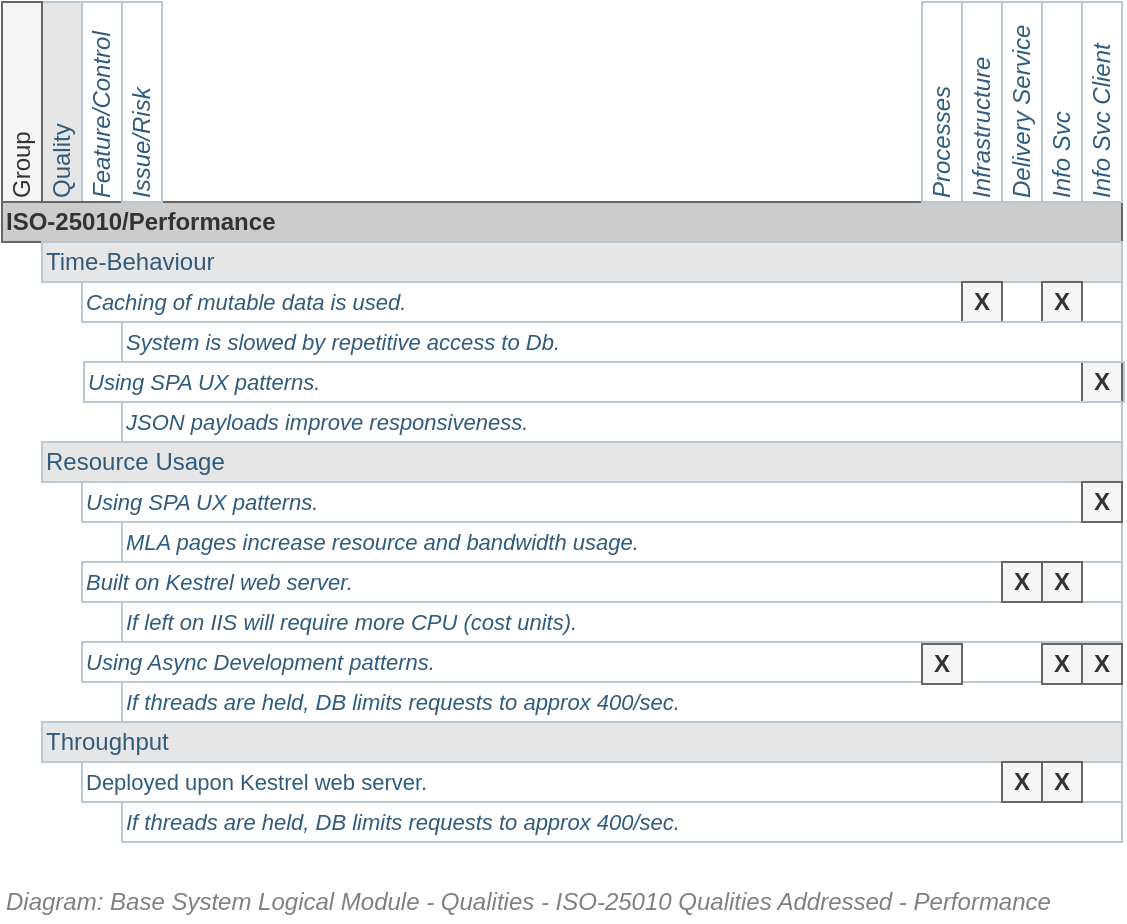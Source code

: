 <mxfile compressed="false" version="17.5.0" type="google">
  <diagram name="Qualities/Addressed/Performance" id="T1eC-jE7gISCEI7qkxzW">
    <mxGraphModel grid="1" page="1" gridSize="10" guides="1" tooltips="1" connect="1" arrows="1" fold="1" pageScale="1" pageWidth="827" pageHeight="1169" math="0" shadow="0">
      <root>
        <mxCell id="1I5frH841V0Z4SZeIjgv-0" />
        <mxCell id="1I5frH841V0Z4SZeIjgv-9" value="Diagram" parent="1I5frH841V0Z4SZeIjgv-0" />
        <UserObject label="Using SPA UX patterns." id="3i3NR0ILQ0gcKOtuh5dM-5">
          <mxCell style="strokeColor=#bac8d3;html=1;fontColor=#2f5b7c;fontSize=11;align=left;fontStyle=2" vertex="1" parent="1I5frH841V0Z4SZeIjgv-9">
            <mxGeometry x="161" y="360" width="520" height="20" as="geometry" />
          </mxCell>
        </UserObject>
        <UserObject label="Quality" id="1I5frH841V0Z4SZeIjgv-16">
          <mxCell style="strokeColor=#bac8d3;html=1;fontColor=#2f5b7c;fontSize=12;align=left;horizontal=0;fillColor=#E6E6E6;" vertex="1" parent="1I5frH841V0Z4SZeIjgv-9">
            <mxGeometry x="140" y="180" width="20" height="100" as="geometry" />
          </mxCell>
        </UserObject>
        <UserObject label="Feature/Control" id="1I5frH841V0Z4SZeIjgv-17">
          <mxCell style="strokeColor=#bac8d3;html=1;fontColor=#2f5b7c;fontSize=12;align=left;horizontal=0;fontStyle=2" vertex="1" parent="1I5frH841V0Z4SZeIjgv-9">
            <mxGeometry x="160" y="180" width="20" height="100" as="geometry" />
          </mxCell>
        </UserObject>
        <UserObject label="ISO-25010/Performance" id="1I5frH841V0Z4SZeIjgv-24">
          <mxCell style="strokeColor=#666666;html=1;fontColor=#333333;fontSize=12;align=left;fontStyle=1;fillColor=#CCCCCC;" vertex="1" parent="1I5frH841V0Z4SZeIjgv-9">
            <mxGeometry x="120" y="280" width="560" height="20" as="geometry" />
          </mxCell>
        </UserObject>
        <UserObject label="Group" id="1I5frH841V0Z4SZeIjgv-25">
          <mxCell style="strokeColor=#666666;html=1;fontColor=#333333;fontSize=12;align=left;horizontal=0;fillColor=#f5f5f5;" vertex="1" parent="1I5frH841V0Z4SZeIjgv-9">
            <mxGeometry x="120" y="180" width="20" height="100" as="geometry" />
          </mxCell>
        </UserObject>
        <UserObject label="Issue/Risk" id="3i3NR0ILQ0gcKOtuh5dM-6">
          <mxCell style="strokeColor=#bac8d3;html=1;fontColor=#2f5b7c;fontSize=12;align=left;horizontal=0;fontStyle=2" vertex="1" parent="1I5frH841V0Z4SZeIjgv-9">
            <mxGeometry x="180" y="180" width="20" height="100" as="geometry" />
          </mxCell>
        </UserObject>
        <UserObject label="Infrastructure" id="723WRU80WhyjmxV2qoD5-0">
          <mxCell style="strokeColor=#bac8d3;html=1;fontColor=#2f5b7c;fontSize=12;align=left;horizontal=0;fontStyle=2" vertex="1" parent="1I5frH841V0Z4SZeIjgv-9">
            <mxGeometry x="600" y="180" width="20" height="100" as="geometry" />
          </mxCell>
        </UserObject>
        <UserObject label="Info Svc" id="723WRU80WhyjmxV2qoD5-1">
          <mxCell style="strokeColor=#bac8d3;html=1;fontColor=#2f5b7c;fontSize=12;align=left;horizontal=0;fontStyle=2" vertex="1" parent="1I5frH841V0Z4SZeIjgv-9">
            <mxGeometry x="640" y="180" width="20" height="100" as="geometry" />
          </mxCell>
        </UserObject>
        <UserObject label="Info Svc Client" id="723WRU80WhyjmxV2qoD5-2">
          <mxCell style="strokeColor=#bac8d3;html=1;fontColor=#2f5b7c;fontSize=12;align=left;horizontal=0;fontStyle=2" vertex="1" parent="1I5frH841V0Z4SZeIjgv-9">
            <mxGeometry x="660" y="180" width="20" height="100" as="geometry" />
          </mxCell>
        </UserObject>
        <UserObject label="Delivery Service" id="723WRU80WhyjmxV2qoD5-3">
          <mxCell style="strokeColor=#bac8d3;html=1;fontColor=#2f5b7c;fontSize=12;align=left;horizontal=0;fontStyle=2" vertex="1" parent="1I5frH841V0Z4SZeIjgv-9">
            <mxGeometry x="620" y="180" width="20" height="100" as="geometry" />
          </mxCell>
        </UserObject>
        <UserObject label="Processes" id="723WRU80WhyjmxV2qoD5-4">
          <mxCell style="strokeColor=#bac8d3;html=1;fontColor=#2f5b7c;fontSize=12;align=left;horizontal=0;fontStyle=2" vertex="1" parent="1I5frH841V0Z4SZeIjgv-9">
            <mxGeometry x="580" y="180" width="20" height="100" as="geometry" />
          </mxCell>
        </UserObject>
        <UserObject label="Time-Behaviour" id="1I5frH841V0Z4SZeIjgv-15">
          <mxCell style="strokeColor=#bac8d3;html=1;fontColor=#2f5b7c;fontSize=12;align=left;fillColor=#E6E6E6;" vertex="1" parent="1I5frH841V0Z4SZeIjgv-9">
            <mxGeometry x="140" y="300" width="540" height="20" as="geometry" />
          </mxCell>
        </UserObject>
        <UserObject label="Caching of mutable data is used." id="1I5frH841V0Z4SZeIjgv-18">
          <mxCell style="strokeColor=#bac8d3;html=1;fontColor=#2f5b7c;fontSize=11;align=left;fontStyle=2" vertex="1" parent="1I5frH841V0Z4SZeIjgv-9">
            <mxGeometry x="160" y="320" width="520" height="20" as="geometry" />
          </mxCell>
        </UserObject>
        <UserObject label="Using SPA UX patterns." id="1I5frH841V0Z4SZeIjgv-29">
          <mxCell style="strokeColor=#bac8d3;html=1;fontColor=#2f5b7c;fontSize=11;align=left;fontStyle=2" vertex="1" parent="1I5frH841V0Z4SZeIjgv-9">
            <mxGeometry x="160" y="420" width="520" height="20" as="geometry" />
          </mxCell>
        </UserObject>
        <UserObject label="Resource Usage" id="j0KbrLCN84zGIEM_3fmk-0">
          <mxCell style="strokeColor=#bac8d3;html=1;fontColor=#2f5b7c;fontSize=12;align=left;fillColor=#E6E6E6;" vertex="1" parent="1I5frH841V0Z4SZeIjgv-9">
            <mxGeometry x="140" y="400" width="540" height="20" as="geometry" />
          </mxCell>
        </UserObject>
        <mxCell id="723WRU80WhyjmxV2qoD5-6" value="&lt;b&gt;X&lt;/b&gt;" style="text;html=1;strokeColor=#666666;fillColor=#f5f5f5;align=center;verticalAlign=middle;whiteSpace=wrap;rounded=0;fontSize=12;fontColor=#333333;" vertex="1" parent="1I5frH841V0Z4SZeIjgv-9">
          <mxGeometry x="600" y="320" width="20" height="20" as="geometry" />
        </mxCell>
        <mxCell id="723WRU80WhyjmxV2qoD5-8" value="&lt;b&gt;X&lt;/b&gt;" style="text;html=1;strokeColor=#666666;fillColor=#f5f5f5;align=center;verticalAlign=middle;whiteSpace=wrap;rounded=0;fontSize=12;fontColor=#333333;" vertex="1" parent="1I5frH841V0Z4SZeIjgv-9">
          <mxGeometry x="650" y="340" width="20" height="20" as="geometry" />
        </mxCell>
        <mxCell id="723WRU80WhyjmxV2qoD5-5" value="&lt;b&gt;X&lt;/b&gt;" style="text;html=1;strokeColor=#666666;fillColor=#f5f5f5;align=center;verticalAlign=middle;whiteSpace=wrap;rounded=0;fontSize=12;fontColor=#333333;" vertex="1" parent="1I5frH841V0Z4SZeIjgv-9">
          <mxGeometry x="640" y="320" width="20" height="20" as="geometry" />
        </mxCell>
        <mxCell id="723WRU80WhyjmxV2qoD5-9" value="&lt;b&gt;X&lt;/b&gt;" style="text;html=1;strokeColor=#666666;fillColor=#f5f5f5;align=center;verticalAlign=middle;whiteSpace=wrap;rounded=0;fontSize=12;fontColor=#333333;" vertex="1" parent="1I5frH841V0Z4SZeIjgv-9">
          <mxGeometry x="660" y="360" width="20" height="20" as="geometry" />
        </mxCell>
        <UserObject label="System is slowed by repetitive access to Db." id="1I5frH841V0Z4SZeIjgv-2">
          <mxCell style="strokeColor=#bac8d3;html=1;fontColor=#2f5b7c;fontSize=11;align=left;fontStyle=2" vertex="1" parent="1I5frH841V0Z4SZeIjgv-9">
            <mxGeometry x="180" y="340" width="500" height="20" as="geometry" />
          </mxCell>
        </UserObject>
        <UserObject label="MLA pages increase resource and bandwidth usage." id="1I5frH841V0Z4SZeIjgv-3">
          <mxCell style="strokeColor=#bac8d3;html=1;fontColor=#2f5b7c;fontSize=11;align=left;fontStyle=2" vertex="1" parent="1I5frH841V0Z4SZeIjgv-9">
            <mxGeometry x="180" y="440" width="500" height="20" as="geometry" />
          </mxCell>
        </UserObject>
        <UserObject label="Throughput" id="cnybDc7rzt80PGi-iK4d-0">
          <mxCell style="strokeColor=#bac8d3;html=1;fontColor=#2f5b7c;fontSize=12;align=left;fillColor=#E6E6E6;" vertex="1" parent="1I5frH841V0Z4SZeIjgv-9">
            <mxGeometry x="140" y="540" width="540" height="20" as="geometry" />
          </mxCell>
        </UserObject>
        <UserObject label="Built on Kestrel web server." id="cnybDc7rzt80PGi-iK4d-1">
          <mxCell style="strokeColor=#bac8d3;html=1;fontColor=#2f5b7c;fontSize=11;align=left;fontStyle=2" vertex="1" parent="1I5frH841V0Z4SZeIjgv-9">
            <mxGeometry x="160" y="460" width="520" height="20" as="geometry" />
          </mxCell>
        </UserObject>
        <UserObject label="Deployed upon Kestrel web server." id="cnybDc7rzt80PGi-iK4d-2">
          <mxCell style="strokeColor=#bac8d3;html=1;fontColor=#2f5b7c;fontSize=11;align=left;" vertex="1" parent="1I5frH841V0Z4SZeIjgv-9">
            <mxGeometry x="160" y="560" width="520" height="20" as="geometry" />
          </mxCell>
        </UserObject>
        <UserObject label="Using Async Development patterns." id="cnybDc7rzt80PGi-iK4d-3">
          <mxCell style="strokeColor=#bac8d3;html=1;fontColor=#2f5b7c;fontSize=11;align=left;fontStyle=2" vertex="1" parent="1I5frH841V0Z4SZeIjgv-9">
            <mxGeometry x="160" y="500" width="520" height="20" as="geometry" />
          </mxCell>
        </UserObject>
        <UserObject label="If left on IIS will require more CPU (cost units)." id="cnybDc7rzt80PGi-iK4d-4">
          <mxCell style="strokeColor=#bac8d3;html=1;fontColor=#2f5b7c;fontSize=11;align=left;fontStyle=2" vertex="1" parent="1I5frH841V0Z4SZeIjgv-9">
            <mxGeometry x="180" y="480" width="500" height="20" as="geometry" />
          </mxCell>
        </UserObject>
        <UserObject label="If threads are held, DB limits requests to approx 400/sec." id="cnybDc7rzt80PGi-iK4d-5">
          <mxCell style="strokeColor=#bac8d3;html=1;fontColor=#2f5b7c;fontSize=11;align=left;fontStyle=2" vertex="1" parent="1I5frH841V0Z4SZeIjgv-9">
            <mxGeometry x="180" y="520" width="500" height="20" as="geometry" />
          </mxCell>
        </UserObject>
        <UserObject label="If threads are held, DB limits requests to approx 400/sec." id="cnybDc7rzt80PGi-iK4d-6">
          <mxCell style="strokeColor=#bac8d3;html=1;fontColor=#2f5b7c;fontSize=11;align=left;fontStyle=2" vertex="1" parent="1I5frH841V0Z4SZeIjgv-9">
            <mxGeometry x="180" y="580" width="500" height="20" as="geometry" />
          </mxCell>
        </UserObject>
        <UserObject label="JSON payloads improve responsiveness." id="3i3NR0ILQ0gcKOtuh5dM-1">
          <mxCell style="strokeColor=#bac8d3;html=1;fontColor=#2f5b7c;fontSize=11;align=left;fontStyle=2" vertex="1" parent="1I5frH841V0Z4SZeIjgv-9">
            <mxGeometry x="180" y="380" width="500" height="20" as="geometry" />
          </mxCell>
        </UserObject>
        <mxCell id="723WRU80WhyjmxV2qoD5-10" value="&lt;b&gt;X&lt;/b&gt;" style="text;html=1;strokeColor=#666666;fillColor=#f5f5f5;align=center;verticalAlign=middle;whiteSpace=wrap;rounded=0;fontSize=12;fontColor=#333333;" vertex="1" parent="1I5frH841V0Z4SZeIjgv-9">
          <mxGeometry x="660" y="420" width="20" height="20" as="geometry" />
        </mxCell>
        <mxCell id="723WRU80WhyjmxV2qoD5-11" value="&lt;b&gt;X&lt;/b&gt;" style="text;html=1;strokeColor=#666666;fillColor=#f5f5f5;align=center;verticalAlign=middle;whiteSpace=wrap;rounded=0;fontSize=12;fontColor=#333333;" vertex="1" parent="1I5frH841V0Z4SZeIjgv-9">
          <mxGeometry x="640" y="460" width="20" height="20" as="geometry" />
        </mxCell>
        <mxCell id="723WRU80WhyjmxV2qoD5-12" value="&lt;b&gt;X&lt;/b&gt;" style="text;html=1;strokeColor=#666666;fillColor=#f5f5f5;align=center;verticalAlign=middle;whiteSpace=wrap;rounded=0;fontSize=12;fontColor=#333333;" vertex="1" parent="1I5frH841V0Z4SZeIjgv-9">
          <mxGeometry x="580" y="501" width="20" height="20" as="geometry" />
        </mxCell>
        <mxCell id="723WRU80WhyjmxV2qoD5-13" value="&lt;b&gt;X&lt;/b&gt;" style="text;html=1;strokeColor=#666666;fillColor=#f5f5f5;align=center;verticalAlign=middle;whiteSpace=wrap;rounded=0;fontSize=12;fontColor=#333333;" vertex="1" parent="1I5frH841V0Z4SZeIjgv-9">
          <mxGeometry x="640" y="501" width="20" height="20" as="geometry" />
        </mxCell>
        <mxCell id="723WRU80WhyjmxV2qoD5-14" value="&lt;b&gt;X&lt;/b&gt;" style="text;html=1;strokeColor=#666666;fillColor=#f5f5f5;align=center;verticalAlign=middle;whiteSpace=wrap;rounded=0;fontSize=12;fontColor=#333333;" vertex="1" parent="1I5frH841V0Z4SZeIjgv-9">
          <mxGeometry x="660" y="501" width="20" height="20" as="geometry" />
        </mxCell>
        <mxCell id="723WRU80WhyjmxV2qoD5-15" value="&lt;b&gt;X&lt;/b&gt;" style="text;html=1;strokeColor=#666666;fillColor=#f5f5f5;align=center;verticalAlign=middle;whiteSpace=wrap;rounded=0;fontSize=12;fontColor=#333333;" vertex="1" parent="1I5frH841V0Z4SZeIjgv-9">
          <mxGeometry x="640" y="560" width="20" height="20" as="geometry" />
        </mxCell>
        <mxCell id="723WRU80WhyjmxV2qoD5-16" value="&lt;b&gt;X&lt;/b&gt;" style="text;html=1;strokeColor=#666666;fillColor=#f5f5f5;align=center;verticalAlign=middle;whiteSpace=wrap;rounded=0;fontSize=12;fontColor=#333333;" vertex="1" parent="1I5frH841V0Z4SZeIjgv-9">
          <mxGeometry x="620" y="560" width="20" height="20" as="geometry" />
        </mxCell>
        <mxCell id="723WRU80WhyjmxV2qoD5-17" value="&lt;b&gt;X&lt;/b&gt;" style="text;html=1;strokeColor=#666666;fillColor=#f5f5f5;align=center;verticalAlign=middle;whiteSpace=wrap;rounded=0;fontSize=12;fontColor=#333333;" vertex="1" parent="1I5frH841V0Z4SZeIjgv-9">
          <mxGeometry x="620" y="460" width="20" height="20" as="geometry" />
        </mxCell>
        <mxCell id="b-44PByNiRyOyj7eA2m--0" value="Title/Diagram" parent="1I5frH841V0Z4SZeIjgv-0" />
        <mxCell id="b-44PByNiRyOyj7eA2m--1" value="&lt;span style=&quot;font-weight: normal&quot;&gt;&lt;i&gt;&lt;span style=&quot;font-size: 12px&quot;&gt;Diagram: Base System Logical Module - Qualities -&amp;nbsp;&lt;/span&gt;&lt;span style=&quot;font-size: 12px&quot;&gt;ISO-25010 Qualities Addressed - Performance&lt;/span&gt;&lt;/i&gt;&lt;/span&gt;" style="text;strokeColor=none;fillColor=none;html=1;fontSize=12;fontStyle=1;verticalAlign=middle;align=left;shadow=0;glass=0;comic=0;opacity=30;fontColor=#808080;" vertex="1" parent="b-44PByNiRyOyj7eA2m--0">
          <mxGeometry x="120" y="620" width="520" height="20" as="geometry" />
        </mxCell>
        <mxCell id="1I5frH841V0Z4SZeIjgv-5" value="Title/Page" visible="0" parent="1I5frH841V0Z4SZeIjgv-0" />
        <mxCell id="1I5frH841V0Z4SZeIjgv-6" value="" style="group;fontSize=10;" vertex="1" connectable="0" parent="1I5frH841V0Z4SZeIjgv-5">
          <mxGeometry x="120" y="120" width="560" height="45" as="geometry" />
        </mxCell>
        <mxCell id="1I5frH841V0Z4SZeIjgv-7" value="&lt;span style=&quot;font-size: 12px;&quot;&gt;Base Logical Module - Qualities -&amp;nbsp;&lt;/span&gt;&lt;span style=&quot;font-size: 12px;&quot;&gt;ISO-25010 Qualities Addressed - Performance&lt;/span&gt;" style="text;strokeColor=none;fillColor=none;html=1;fontSize=12;fontStyle=1;verticalAlign=middle;align=left;shadow=0;glass=0;comic=0;opacity=30;fontColor=#808080;" vertex="1" parent="1I5frH841V0Z4SZeIjgv-6">
          <mxGeometry width="560" height="40" as="geometry" />
        </mxCell>
        <mxCell id="1I5frH841V0Z4SZeIjgv-8" value="" style="line;strokeWidth=2;html=1;shadow=0;glass=0;comic=0;fillColor=none;fontSize=10;fontColor=#CCCCCC;labelBackgroundColor=none;strokeColor=#CCCCCC;" vertex="1" parent="1I5frH841V0Z4SZeIjgv-6">
          <mxGeometry y="35" width="560" height="10" as="geometry" />
        </mxCell>
        <mxCell id="1I5frH841V0Z4SZeIjgv-1" value="About" parent="1I5frH841V0Z4SZeIjgv-0" />
      </root>
    </mxGraphModel>
  </diagram>
</mxfile>
